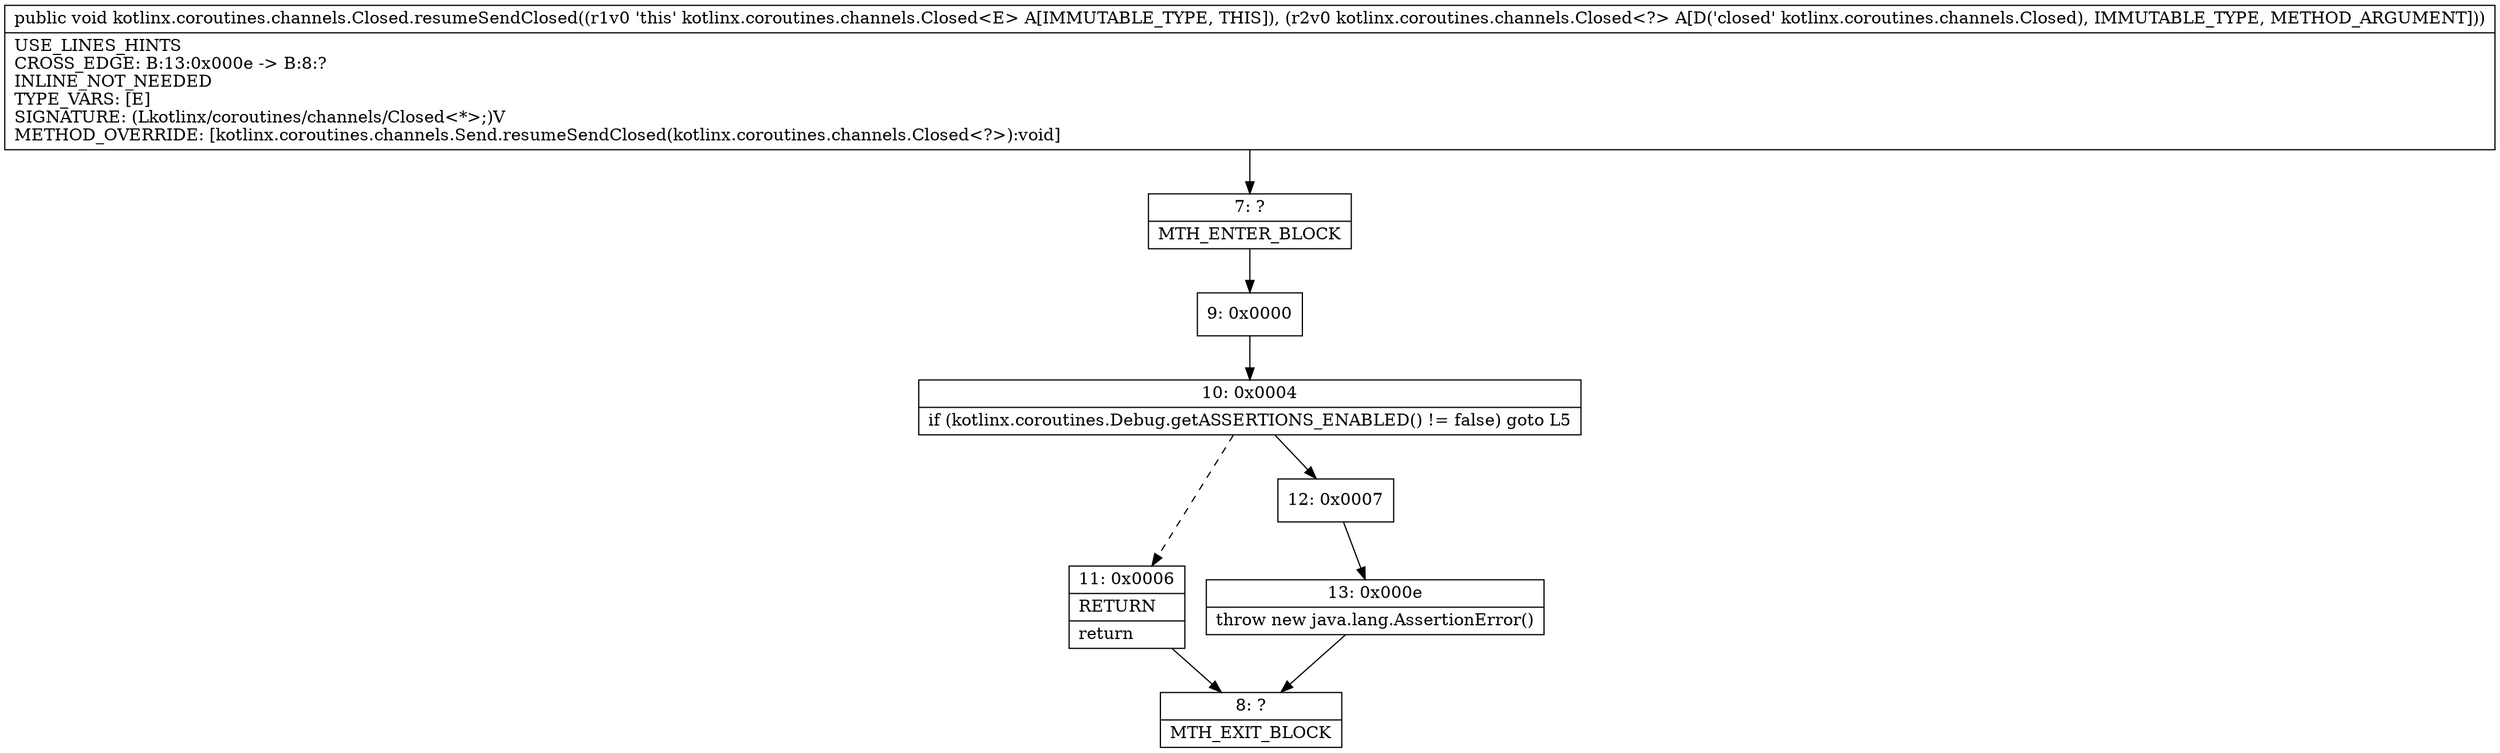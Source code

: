 digraph "CFG forkotlinx.coroutines.channels.Closed.resumeSendClosed(Lkotlinx\/coroutines\/channels\/Closed;)V" {
Node_7 [shape=record,label="{7\:\ ?|MTH_ENTER_BLOCK\l}"];
Node_9 [shape=record,label="{9\:\ 0x0000}"];
Node_10 [shape=record,label="{10\:\ 0x0004|if (kotlinx.coroutines.Debug.getASSERTIONS_ENABLED() != false) goto L5\l}"];
Node_11 [shape=record,label="{11\:\ 0x0006|RETURN\l|return\l}"];
Node_8 [shape=record,label="{8\:\ ?|MTH_EXIT_BLOCK\l}"];
Node_12 [shape=record,label="{12\:\ 0x0007}"];
Node_13 [shape=record,label="{13\:\ 0x000e|throw new java.lang.AssertionError()\l}"];
MethodNode[shape=record,label="{public void kotlinx.coroutines.channels.Closed.resumeSendClosed((r1v0 'this' kotlinx.coroutines.channels.Closed\<E\> A[IMMUTABLE_TYPE, THIS]), (r2v0 kotlinx.coroutines.channels.Closed\<?\> A[D('closed' kotlinx.coroutines.channels.Closed), IMMUTABLE_TYPE, METHOD_ARGUMENT]))  | USE_LINES_HINTS\lCROSS_EDGE: B:13:0x000e \-\> B:8:?\lINLINE_NOT_NEEDED\lTYPE_VARS: [E]\lSIGNATURE: (Lkotlinx\/coroutines\/channels\/Closed\<*\>;)V\lMETHOD_OVERRIDE: [kotlinx.coroutines.channels.Send.resumeSendClosed(kotlinx.coroutines.channels.Closed\<?\>):void]\l}"];
MethodNode -> Node_7;Node_7 -> Node_9;
Node_9 -> Node_10;
Node_10 -> Node_11[style=dashed];
Node_10 -> Node_12;
Node_11 -> Node_8;
Node_12 -> Node_13;
Node_13 -> Node_8;
}


